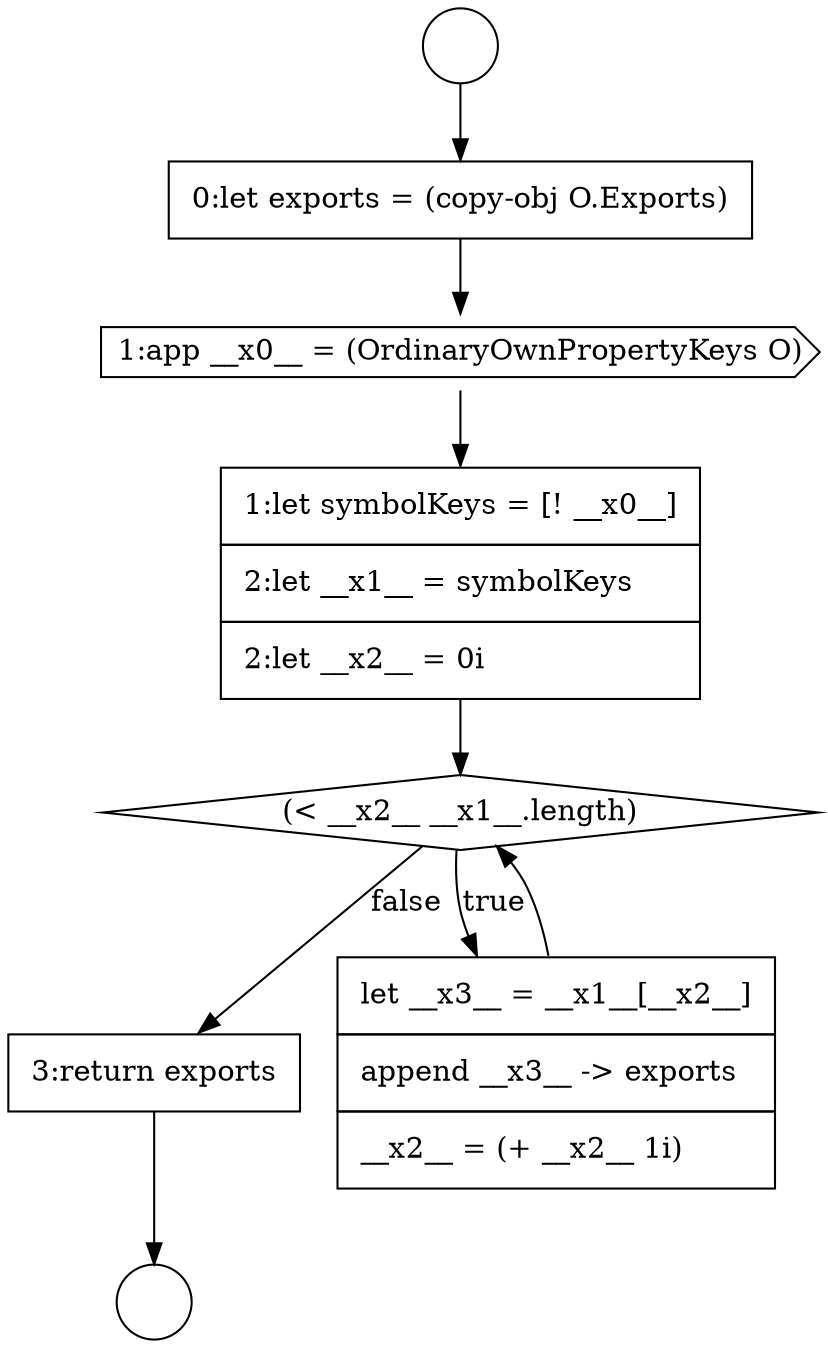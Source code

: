 digraph {
  node2644 [shape=none, margin=0, label=<<font color="black">
    <table border="0" cellborder="1" cellspacing="0" cellpadding="10">
      <tr><td align="left">1:let symbolKeys = [! __x0__]</td></tr>
      <tr><td align="left">2:let __x1__ = symbolKeys</td></tr>
      <tr><td align="left">2:let __x2__ = 0i</td></tr>
    </table>
  </font>> color="black" fillcolor="white" style=filled]
  node2645 [shape=diamond, label=<<font color="black">(&lt; __x2__ __x1__.length)</font>> color="black" fillcolor="white" style=filled]
  node2642 [shape=none, margin=0, label=<<font color="black">
    <table border="0" cellborder="1" cellspacing="0" cellpadding="10">
      <tr><td align="left">0:let exports = (copy-obj O.Exports)</td></tr>
    </table>
  </font>> color="black" fillcolor="white" style=filled]
  node2647 [shape=none, margin=0, label=<<font color="black">
    <table border="0" cellborder="1" cellspacing="0" cellpadding="10">
      <tr><td align="left">3:return exports</td></tr>
    </table>
  </font>> color="black" fillcolor="white" style=filled]
  node2643 [shape=cds, label=<<font color="black">1:app __x0__ = (OrdinaryOwnPropertyKeys O)</font>> color="black" fillcolor="white" style=filled]
  node2640 [shape=circle label=" " color="black" fillcolor="white" style=filled]
  node2646 [shape=none, margin=0, label=<<font color="black">
    <table border="0" cellborder="1" cellspacing="0" cellpadding="10">
      <tr><td align="left">let __x3__ = __x1__[__x2__]</td></tr>
      <tr><td align="left">append __x3__ -&gt; exports</td></tr>
      <tr><td align="left">__x2__ = (+ __x2__ 1i)</td></tr>
    </table>
  </font>> color="black" fillcolor="white" style=filled]
  node2641 [shape=circle label=" " color="black" fillcolor="white" style=filled]
  node2645 -> node2646 [label=<<font color="black">true</font>> color="black"]
  node2645 -> node2647 [label=<<font color="black">false</font>> color="black"]
  node2642 -> node2643 [ color="black"]
  node2647 -> node2641 [ color="black"]
  node2644 -> node2645 [ color="black"]
  node2643 -> node2644 [ color="black"]
  node2646 -> node2645 [ color="black"]
  node2640 -> node2642 [ color="black"]
}

